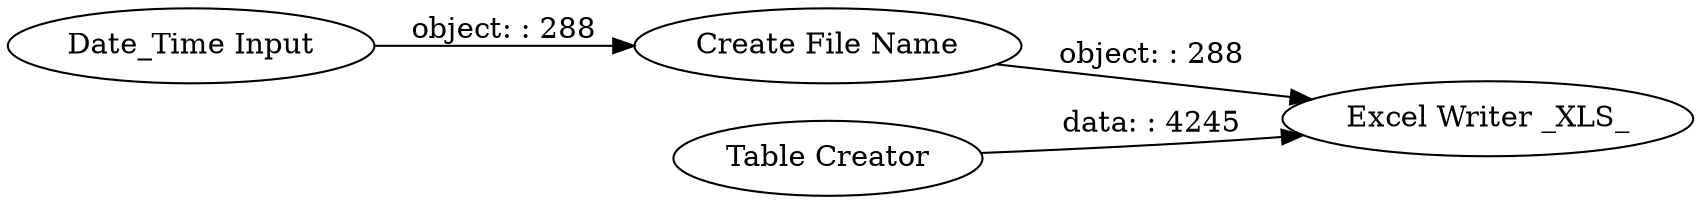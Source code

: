 digraph {
	"8522207820337084729_1" [label="Date_Time Input"]
	"8522207820337084729_3" [label="Create File Name"]
	"8522207820337084729_2" [label="Table Creator"]
	"8522207820337084729_4" [label="Excel Writer _XLS_"]
	"8522207820337084729_1" -> "8522207820337084729_3" [label="object: : 288"]
	"8522207820337084729_3" -> "8522207820337084729_4" [label="object: : 288"]
	"8522207820337084729_2" -> "8522207820337084729_4" [label="data: : 4245"]
	rankdir=LR
}

